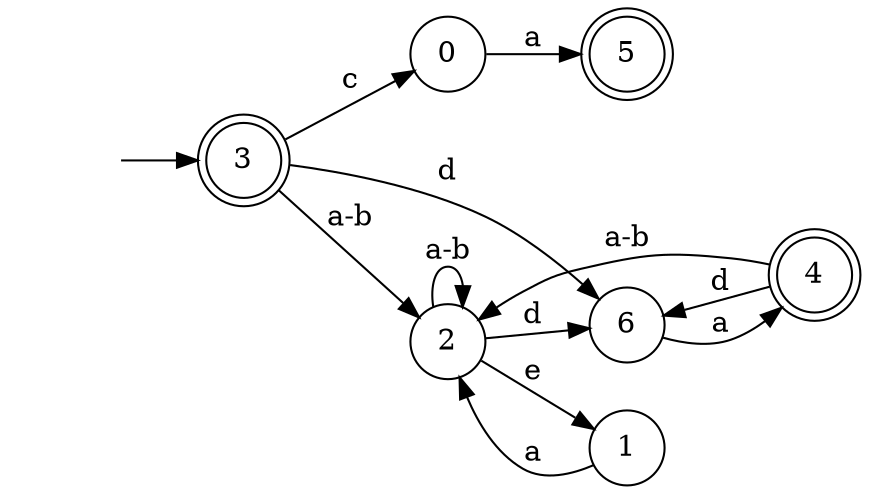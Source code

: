 digraph Automaton {
  rankdir = LR;
node [shape=circle];
  0 -> 5 [label="a"];
node [shape=circle];
  1 -> 2 [label="a"];
node [shape=circle];
  2 -> 6 [label="d"];
  2 -> 2 [label="a-b"];
  2 -> 1 [label="e"];
3 [shape=doublecircle]; 
  initial [shape=plaintext,label=""];
  initial -> 3
  3 -> 6 [label="d"];
  3 -> 2 [label="a-b"];
  3 -> 0 [label="c"];
4 [shape=doublecircle]; 
  4 -> 6 [label="d"];
  4 -> 2 [label="a-b"];
5 [shape=doublecircle]; 
node [shape=circle];
  6 -> 4 [label="a"];
}

